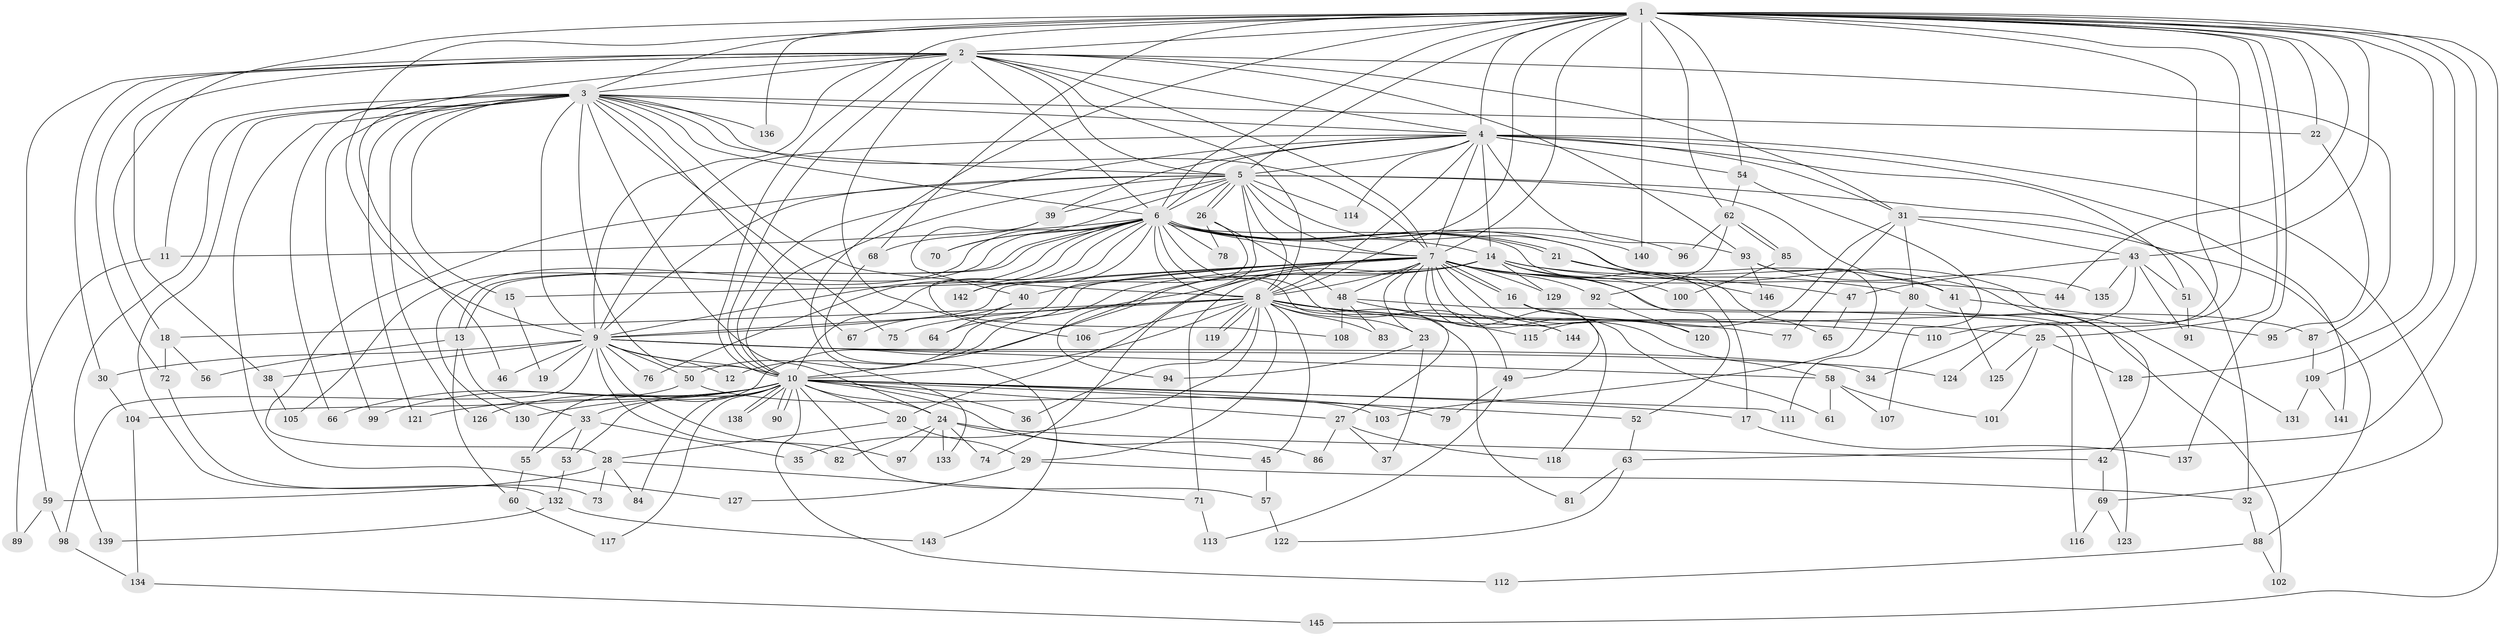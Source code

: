 // coarse degree distribution, {26: 0.0136986301369863, 17: 0.0136986301369863, 18: 0.0136986301369863, 16: 0.0136986301369863, 19: 0.0136986301369863, 25: 0.0136986301369863, 23: 0.0410958904109589, 21: 0.0136986301369863, 3: 0.1095890410958904, 2: 0.4520547945205479, 5: 0.0958904109589041, 12: 0.0136986301369863, 4: 0.136986301369863, 7: 0.0136986301369863, 8: 0.0273972602739726, 11: 0.0136986301369863}
// Generated by graph-tools (version 1.1) at 2025/17/03/04/25 18:17:19]
// undirected, 146 vertices, 317 edges
graph export_dot {
graph [start="1"]
  node [color=gray90,style=filled];
  1;
  2;
  3;
  4;
  5;
  6;
  7;
  8;
  9;
  10;
  11;
  12;
  13;
  14;
  15;
  16;
  17;
  18;
  19;
  20;
  21;
  22;
  23;
  24;
  25;
  26;
  27;
  28;
  29;
  30;
  31;
  32;
  33;
  34;
  35;
  36;
  37;
  38;
  39;
  40;
  41;
  42;
  43;
  44;
  45;
  46;
  47;
  48;
  49;
  50;
  51;
  52;
  53;
  54;
  55;
  56;
  57;
  58;
  59;
  60;
  61;
  62;
  63;
  64;
  65;
  66;
  67;
  68;
  69;
  70;
  71;
  72;
  73;
  74;
  75;
  76;
  77;
  78;
  79;
  80;
  81;
  82;
  83;
  84;
  85;
  86;
  87;
  88;
  89;
  90;
  91;
  92;
  93;
  94;
  95;
  96;
  97;
  98;
  99;
  100;
  101;
  102;
  103;
  104;
  105;
  106;
  107;
  108;
  109;
  110;
  111;
  112;
  113;
  114;
  115;
  116;
  117;
  118;
  119;
  120;
  121;
  122;
  123;
  124;
  125;
  126;
  127;
  128;
  129;
  130;
  131;
  132;
  133;
  134;
  135;
  136;
  137;
  138;
  139;
  140;
  141;
  142;
  143;
  144;
  145;
  146;
  1 -- 2;
  1 -- 3;
  1 -- 4;
  1 -- 5;
  1 -- 6;
  1 -- 7;
  1 -- 8;
  1 -- 9;
  1 -- 10;
  1 -- 18;
  1 -- 22;
  1 -- 25;
  1 -- 34;
  1 -- 43;
  1 -- 44;
  1 -- 54;
  1 -- 62;
  1 -- 63;
  1 -- 68;
  1 -- 109;
  1 -- 124;
  1 -- 128;
  1 -- 133;
  1 -- 136;
  1 -- 137;
  1 -- 140;
  1 -- 145;
  2 -- 3;
  2 -- 4;
  2 -- 5;
  2 -- 6;
  2 -- 7;
  2 -- 8;
  2 -- 9;
  2 -- 10;
  2 -- 30;
  2 -- 31;
  2 -- 38;
  2 -- 46;
  2 -- 59;
  2 -- 72;
  2 -- 87;
  2 -- 93;
  2 -- 106;
  3 -- 4;
  3 -- 5;
  3 -- 6;
  3 -- 7;
  3 -- 8;
  3 -- 9;
  3 -- 10;
  3 -- 11;
  3 -- 15;
  3 -- 22;
  3 -- 24;
  3 -- 66;
  3 -- 67;
  3 -- 75;
  3 -- 99;
  3 -- 121;
  3 -- 126;
  3 -- 127;
  3 -- 132;
  3 -- 136;
  3 -- 139;
  4 -- 5;
  4 -- 6;
  4 -- 7;
  4 -- 8;
  4 -- 9;
  4 -- 10;
  4 -- 14;
  4 -- 31;
  4 -- 39;
  4 -- 51;
  4 -- 54;
  4 -- 69;
  4 -- 93;
  4 -- 114;
  4 -- 141;
  5 -- 6;
  5 -- 7;
  5 -- 8;
  5 -- 9;
  5 -- 10;
  5 -- 26;
  5 -- 26;
  5 -- 28;
  5 -- 32;
  5 -- 39;
  5 -- 41;
  5 -- 65;
  5 -- 70;
  5 -- 94;
  5 -- 114;
  6 -- 7;
  6 -- 8;
  6 -- 9;
  6 -- 10;
  6 -- 11;
  6 -- 13;
  6 -- 13;
  6 -- 14;
  6 -- 17;
  6 -- 21;
  6 -- 21;
  6 -- 27;
  6 -- 49;
  6 -- 70;
  6 -- 76;
  6 -- 78;
  6 -- 96;
  6 -- 105;
  6 -- 108;
  6 -- 130;
  6 -- 131;
  6 -- 140;
  6 -- 142;
  7 -- 8;
  7 -- 9;
  7 -- 10;
  7 -- 12;
  7 -- 16;
  7 -- 16;
  7 -- 23;
  7 -- 40;
  7 -- 44;
  7 -- 48;
  7 -- 50;
  7 -- 58;
  7 -- 61;
  7 -- 74;
  7 -- 80;
  7 -- 92;
  7 -- 118;
  7 -- 120;
  7 -- 123;
  7 -- 129;
  7 -- 142;
  7 -- 144;
  8 -- 9;
  8 -- 10;
  8 -- 18;
  8 -- 23;
  8 -- 25;
  8 -- 29;
  8 -- 35;
  8 -- 36;
  8 -- 45;
  8 -- 75;
  8 -- 77;
  8 -- 81;
  8 -- 83;
  8 -- 106;
  8 -- 110;
  8 -- 115;
  8 -- 119;
  8 -- 119;
  9 -- 10;
  9 -- 12;
  9 -- 19;
  9 -- 30;
  9 -- 34;
  9 -- 38;
  9 -- 46;
  9 -- 50;
  9 -- 58;
  9 -- 76;
  9 -- 82;
  9 -- 97;
  9 -- 98;
  9 -- 124;
  10 -- 17;
  10 -- 20;
  10 -- 24;
  10 -- 27;
  10 -- 33;
  10 -- 36;
  10 -- 52;
  10 -- 53;
  10 -- 57;
  10 -- 66;
  10 -- 79;
  10 -- 84;
  10 -- 86;
  10 -- 90;
  10 -- 90;
  10 -- 99;
  10 -- 111;
  10 -- 112;
  10 -- 117;
  10 -- 121;
  10 -- 126;
  10 -- 130;
  10 -- 138;
  10 -- 138;
  11 -- 89;
  13 -- 33;
  13 -- 56;
  13 -- 60;
  14 -- 15;
  14 -- 20;
  14 -- 41;
  14 -- 47;
  14 -- 52;
  14 -- 55;
  14 -- 71;
  14 -- 100;
  14 -- 129;
  15 -- 19;
  16 -- 49;
  16 -- 87;
  17 -- 137;
  18 -- 56;
  18 -- 72;
  20 -- 28;
  20 -- 29;
  21 -- 42;
  21 -- 146;
  22 -- 95;
  23 -- 37;
  23 -- 94;
  24 -- 42;
  24 -- 45;
  24 -- 74;
  24 -- 82;
  24 -- 97;
  24 -- 133;
  25 -- 101;
  25 -- 125;
  25 -- 128;
  26 -- 48;
  26 -- 64;
  26 -- 78;
  27 -- 37;
  27 -- 86;
  27 -- 118;
  28 -- 59;
  28 -- 71;
  28 -- 73;
  28 -- 84;
  29 -- 32;
  29 -- 127;
  30 -- 104;
  31 -- 43;
  31 -- 77;
  31 -- 80;
  31 -- 88;
  31 -- 115;
  32 -- 88;
  33 -- 35;
  33 -- 53;
  33 -- 55;
  38 -- 105;
  39 -- 40;
  39 -- 68;
  40 -- 64;
  40 -- 67;
  41 -- 95;
  41 -- 125;
  42 -- 69;
  43 -- 47;
  43 -- 51;
  43 -- 91;
  43 -- 110;
  43 -- 135;
  45 -- 57;
  47 -- 65;
  48 -- 83;
  48 -- 108;
  48 -- 116;
  48 -- 144;
  49 -- 79;
  49 -- 113;
  50 -- 103;
  50 -- 104;
  51 -- 91;
  52 -- 63;
  53 -- 132;
  54 -- 62;
  54 -- 107;
  55 -- 60;
  57 -- 122;
  58 -- 61;
  58 -- 101;
  58 -- 107;
  59 -- 89;
  59 -- 98;
  60 -- 117;
  62 -- 85;
  62 -- 85;
  62 -- 92;
  62 -- 96;
  63 -- 81;
  63 -- 122;
  68 -- 143;
  69 -- 116;
  69 -- 123;
  71 -- 113;
  72 -- 73;
  80 -- 102;
  80 -- 111;
  85 -- 100;
  87 -- 109;
  88 -- 102;
  88 -- 112;
  92 -- 120;
  93 -- 103;
  93 -- 135;
  93 -- 146;
  98 -- 134;
  104 -- 134;
  109 -- 131;
  109 -- 141;
  132 -- 139;
  132 -- 143;
  134 -- 145;
}
